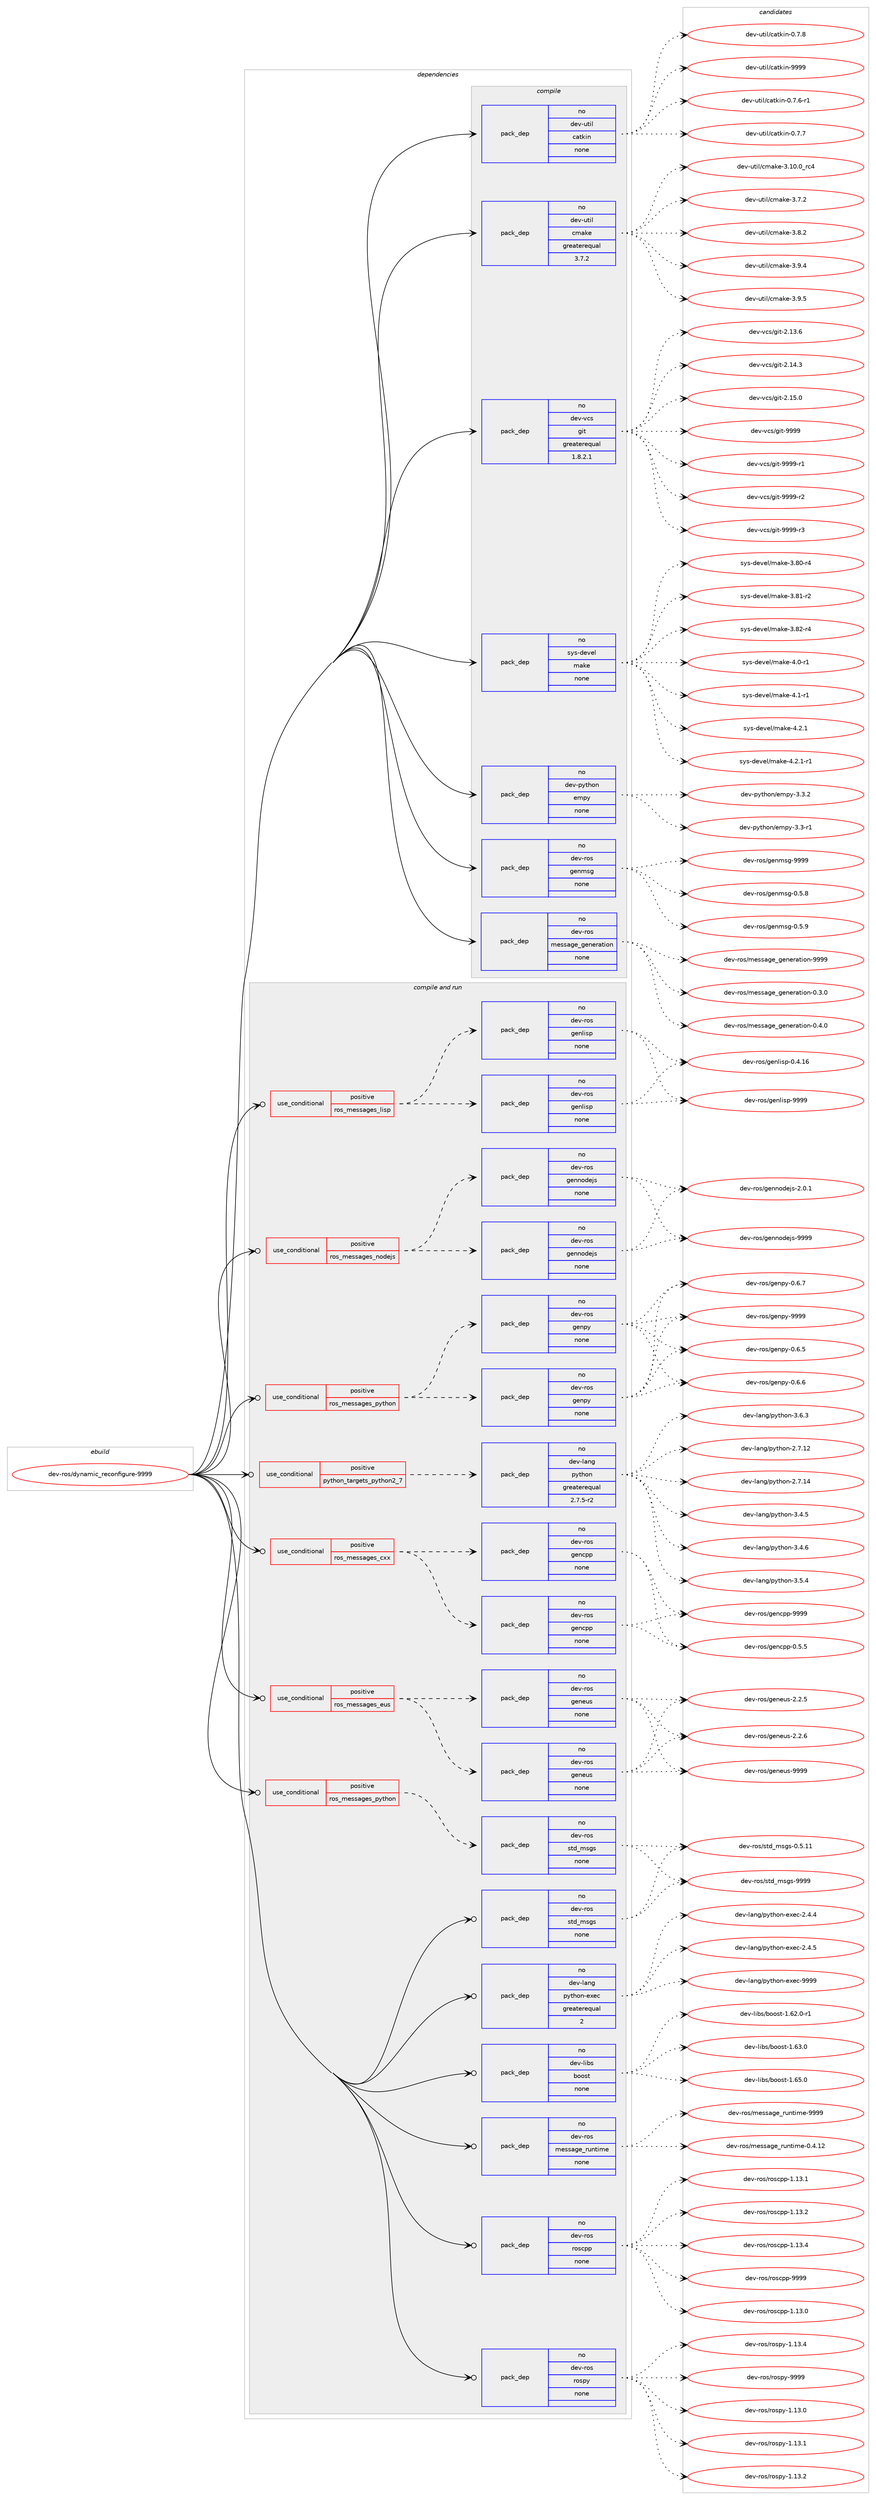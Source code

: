 digraph prolog {

# *************
# Graph options
# *************

newrank=true;
concentrate=true;
compound=true;
graph [rankdir=LR,fontname=Helvetica,fontsize=10,ranksep=1.5];#, ranksep=2.5, nodesep=0.2];
edge  [arrowhead=vee];
node  [fontname=Helvetica,fontsize=10];

# **********
# The ebuild
# **********

subgraph cluster_leftcol {
color=gray;
rank=same;
label=<<i>ebuild</i>>;
id [label="dev-ros/dynamic_reconfigure-9999", color=red, width=4, href="../dev-ros/dynamic_reconfigure-9999.svg"];
}

# ****************
# The dependencies
# ****************

subgraph cluster_midcol {
color=gray;
label=<<i>dependencies</i>>;
subgraph cluster_compile {
fillcolor="#eeeeee";
style=filled;
label=<<i>compile</i>>;
subgraph pack151440 {
dependency200658 [label=<<TABLE BORDER="0" CELLBORDER="1" CELLSPACING="0" CELLPADDING="4" WIDTH="220"><TR><TD ROWSPAN="6" CELLPADDING="30">pack_dep</TD></TR><TR><TD WIDTH="110">no</TD></TR><TR><TD>dev-python</TD></TR><TR><TD>empy</TD></TR><TR><TD>none</TD></TR><TR><TD></TD></TR></TABLE>>, shape=none, color=blue];
}
id:e -> dependency200658:w [weight=20,style="solid",arrowhead="vee"];
subgraph pack151441 {
dependency200659 [label=<<TABLE BORDER="0" CELLBORDER="1" CELLSPACING="0" CELLPADDING="4" WIDTH="220"><TR><TD ROWSPAN="6" CELLPADDING="30">pack_dep</TD></TR><TR><TD WIDTH="110">no</TD></TR><TR><TD>dev-ros</TD></TR><TR><TD>genmsg</TD></TR><TR><TD>none</TD></TR><TR><TD></TD></TR></TABLE>>, shape=none, color=blue];
}
id:e -> dependency200659:w [weight=20,style="solid",arrowhead="vee"];
subgraph pack151442 {
dependency200660 [label=<<TABLE BORDER="0" CELLBORDER="1" CELLSPACING="0" CELLPADDING="4" WIDTH="220"><TR><TD ROWSPAN="6" CELLPADDING="30">pack_dep</TD></TR><TR><TD WIDTH="110">no</TD></TR><TR><TD>dev-ros</TD></TR><TR><TD>message_generation</TD></TR><TR><TD>none</TD></TR><TR><TD></TD></TR></TABLE>>, shape=none, color=blue];
}
id:e -> dependency200660:w [weight=20,style="solid",arrowhead="vee"];
subgraph pack151443 {
dependency200661 [label=<<TABLE BORDER="0" CELLBORDER="1" CELLSPACING="0" CELLPADDING="4" WIDTH="220"><TR><TD ROWSPAN="6" CELLPADDING="30">pack_dep</TD></TR><TR><TD WIDTH="110">no</TD></TR><TR><TD>dev-util</TD></TR><TR><TD>catkin</TD></TR><TR><TD>none</TD></TR><TR><TD></TD></TR></TABLE>>, shape=none, color=blue];
}
id:e -> dependency200661:w [weight=20,style="solid",arrowhead="vee"];
subgraph pack151444 {
dependency200662 [label=<<TABLE BORDER="0" CELLBORDER="1" CELLSPACING="0" CELLPADDING="4" WIDTH="220"><TR><TD ROWSPAN="6" CELLPADDING="30">pack_dep</TD></TR><TR><TD WIDTH="110">no</TD></TR><TR><TD>dev-util</TD></TR><TR><TD>cmake</TD></TR><TR><TD>greaterequal</TD></TR><TR><TD>3.7.2</TD></TR></TABLE>>, shape=none, color=blue];
}
id:e -> dependency200662:w [weight=20,style="solid",arrowhead="vee"];
subgraph pack151445 {
dependency200663 [label=<<TABLE BORDER="0" CELLBORDER="1" CELLSPACING="0" CELLPADDING="4" WIDTH="220"><TR><TD ROWSPAN="6" CELLPADDING="30">pack_dep</TD></TR><TR><TD WIDTH="110">no</TD></TR><TR><TD>dev-vcs</TD></TR><TR><TD>git</TD></TR><TR><TD>greaterequal</TD></TR><TR><TD>1.8.2.1</TD></TR></TABLE>>, shape=none, color=blue];
}
id:e -> dependency200663:w [weight=20,style="solid",arrowhead="vee"];
subgraph pack151446 {
dependency200664 [label=<<TABLE BORDER="0" CELLBORDER="1" CELLSPACING="0" CELLPADDING="4" WIDTH="220"><TR><TD ROWSPAN="6" CELLPADDING="30">pack_dep</TD></TR><TR><TD WIDTH="110">no</TD></TR><TR><TD>sys-devel</TD></TR><TR><TD>make</TD></TR><TR><TD>none</TD></TR><TR><TD></TD></TR></TABLE>>, shape=none, color=blue];
}
id:e -> dependency200664:w [weight=20,style="solid",arrowhead="vee"];
}
subgraph cluster_compileandrun {
fillcolor="#eeeeee";
style=filled;
label=<<i>compile and run</i>>;
subgraph cond45231 {
dependency200665 [label=<<TABLE BORDER="0" CELLBORDER="1" CELLSPACING="0" CELLPADDING="4"><TR><TD ROWSPAN="3" CELLPADDING="10">use_conditional</TD></TR><TR><TD>positive</TD></TR><TR><TD>python_targets_python2_7</TD></TR></TABLE>>, shape=none, color=red];
subgraph pack151447 {
dependency200666 [label=<<TABLE BORDER="0" CELLBORDER="1" CELLSPACING="0" CELLPADDING="4" WIDTH="220"><TR><TD ROWSPAN="6" CELLPADDING="30">pack_dep</TD></TR><TR><TD WIDTH="110">no</TD></TR><TR><TD>dev-lang</TD></TR><TR><TD>python</TD></TR><TR><TD>greaterequal</TD></TR><TR><TD>2.7.5-r2</TD></TR></TABLE>>, shape=none, color=blue];
}
dependency200665:e -> dependency200666:w [weight=20,style="dashed",arrowhead="vee"];
}
id:e -> dependency200665:w [weight=20,style="solid",arrowhead="odotvee"];
subgraph cond45232 {
dependency200667 [label=<<TABLE BORDER="0" CELLBORDER="1" CELLSPACING="0" CELLPADDING="4"><TR><TD ROWSPAN="3" CELLPADDING="10">use_conditional</TD></TR><TR><TD>positive</TD></TR><TR><TD>ros_messages_cxx</TD></TR></TABLE>>, shape=none, color=red];
subgraph pack151448 {
dependency200668 [label=<<TABLE BORDER="0" CELLBORDER="1" CELLSPACING="0" CELLPADDING="4" WIDTH="220"><TR><TD ROWSPAN="6" CELLPADDING="30">pack_dep</TD></TR><TR><TD WIDTH="110">no</TD></TR><TR><TD>dev-ros</TD></TR><TR><TD>gencpp</TD></TR><TR><TD>none</TD></TR><TR><TD></TD></TR></TABLE>>, shape=none, color=blue];
}
dependency200667:e -> dependency200668:w [weight=20,style="dashed",arrowhead="vee"];
subgraph pack151449 {
dependency200669 [label=<<TABLE BORDER="0" CELLBORDER="1" CELLSPACING="0" CELLPADDING="4" WIDTH="220"><TR><TD ROWSPAN="6" CELLPADDING="30">pack_dep</TD></TR><TR><TD WIDTH="110">no</TD></TR><TR><TD>dev-ros</TD></TR><TR><TD>gencpp</TD></TR><TR><TD>none</TD></TR><TR><TD></TD></TR></TABLE>>, shape=none, color=blue];
}
dependency200667:e -> dependency200669:w [weight=20,style="dashed",arrowhead="vee"];
}
id:e -> dependency200667:w [weight=20,style="solid",arrowhead="odotvee"];
subgraph cond45233 {
dependency200670 [label=<<TABLE BORDER="0" CELLBORDER="1" CELLSPACING="0" CELLPADDING="4"><TR><TD ROWSPAN="3" CELLPADDING="10">use_conditional</TD></TR><TR><TD>positive</TD></TR><TR><TD>ros_messages_eus</TD></TR></TABLE>>, shape=none, color=red];
subgraph pack151450 {
dependency200671 [label=<<TABLE BORDER="0" CELLBORDER="1" CELLSPACING="0" CELLPADDING="4" WIDTH="220"><TR><TD ROWSPAN="6" CELLPADDING="30">pack_dep</TD></TR><TR><TD WIDTH="110">no</TD></TR><TR><TD>dev-ros</TD></TR><TR><TD>geneus</TD></TR><TR><TD>none</TD></TR><TR><TD></TD></TR></TABLE>>, shape=none, color=blue];
}
dependency200670:e -> dependency200671:w [weight=20,style="dashed",arrowhead="vee"];
subgraph pack151451 {
dependency200672 [label=<<TABLE BORDER="0" CELLBORDER="1" CELLSPACING="0" CELLPADDING="4" WIDTH="220"><TR><TD ROWSPAN="6" CELLPADDING="30">pack_dep</TD></TR><TR><TD WIDTH="110">no</TD></TR><TR><TD>dev-ros</TD></TR><TR><TD>geneus</TD></TR><TR><TD>none</TD></TR><TR><TD></TD></TR></TABLE>>, shape=none, color=blue];
}
dependency200670:e -> dependency200672:w [weight=20,style="dashed",arrowhead="vee"];
}
id:e -> dependency200670:w [weight=20,style="solid",arrowhead="odotvee"];
subgraph cond45234 {
dependency200673 [label=<<TABLE BORDER="0" CELLBORDER="1" CELLSPACING="0" CELLPADDING="4"><TR><TD ROWSPAN="3" CELLPADDING="10">use_conditional</TD></TR><TR><TD>positive</TD></TR><TR><TD>ros_messages_lisp</TD></TR></TABLE>>, shape=none, color=red];
subgraph pack151452 {
dependency200674 [label=<<TABLE BORDER="0" CELLBORDER="1" CELLSPACING="0" CELLPADDING="4" WIDTH="220"><TR><TD ROWSPAN="6" CELLPADDING="30">pack_dep</TD></TR><TR><TD WIDTH="110">no</TD></TR><TR><TD>dev-ros</TD></TR><TR><TD>genlisp</TD></TR><TR><TD>none</TD></TR><TR><TD></TD></TR></TABLE>>, shape=none, color=blue];
}
dependency200673:e -> dependency200674:w [weight=20,style="dashed",arrowhead="vee"];
subgraph pack151453 {
dependency200675 [label=<<TABLE BORDER="0" CELLBORDER="1" CELLSPACING="0" CELLPADDING="4" WIDTH="220"><TR><TD ROWSPAN="6" CELLPADDING="30">pack_dep</TD></TR><TR><TD WIDTH="110">no</TD></TR><TR><TD>dev-ros</TD></TR><TR><TD>genlisp</TD></TR><TR><TD>none</TD></TR><TR><TD></TD></TR></TABLE>>, shape=none, color=blue];
}
dependency200673:e -> dependency200675:w [weight=20,style="dashed",arrowhead="vee"];
}
id:e -> dependency200673:w [weight=20,style="solid",arrowhead="odotvee"];
subgraph cond45235 {
dependency200676 [label=<<TABLE BORDER="0" CELLBORDER="1" CELLSPACING="0" CELLPADDING="4"><TR><TD ROWSPAN="3" CELLPADDING="10">use_conditional</TD></TR><TR><TD>positive</TD></TR><TR><TD>ros_messages_nodejs</TD></TR></TABLE>>, shape=none, color=red];
subgraph pack151454 {
dependency200677 [label=<<TABLE BORDER="0" CELLBORDER="1" CELLSPACING="0" CELLPADDING="4" WIDTH="220"><TR><TD ROWSPAN="6" CELLPADDING="30">pack_dep</TD></TR><TR><TD WIDTH="110">no</TD></TR><TR><TD>dev-ros</TD></TR><TR><TD>gennodejs</TD></TR><TR><TD>none</TD></TR><TR><TD></TD></TR></TABLE>>, shape=none, color=blue];
}
dependency200676:e -> dependency200677:w [weight=20,style="dashed",arrowhead="vee"];
subgraph pack151455 {
dependency200678 [label=<<TABLE BORDER="0" CELLBORDER="1" CELLSPACING="0" CELLPADDING="4" WIDTH="220"><TR><TD ROWSPAN="6" CELLPADDING="30">pack_dep</TD></TR><TR><TD WIDTH="110">no</TD></TR><TR><TD>dev-ros</TD></TR><TR><TD>gennodejs</TD></TR><TR><TD>none</TD></TR><TR><TD></TD></TR></TABLE>>, shape=none, color=blue];
}
dependency200676:e -> dependency200678:w [weight=20,style="dashed",arrowhead="vee"];
}
id:e -> dependency200676:w [weight=20,style="solid",arrowhead="odotvee"];
subgraph cond45236 {
dependency200679 [label=<<TABLE BORDER="0" CELLBORDER="1" CELLSPACING="0" CELLPADDING="4"><TR><TD ROWSPAN="3" CELLPADDING="10">use_conditional</TD></TR><TR><TD>positive</TD></TR><TR><TD>ros_messages_python</TD></TR></TABLE>>, shape=none, color=red];
subgraph pack151456 {
dependency200680 [label=<<TABLE BORDER="0" CELLBORDER="1" CELLSPACING="0" CELLPADDING="4" WIDTH="220"><TR><TD ROWSPAN="6" CELLPADDING="30">pack_dep</TD></TR><TR><TD WIDTH="110">no</TD></TR><TR><TD>dev-ros</TD></TR><TR><TD>genpy</TD></TR><TR><TD>none</TD></TR><TR><TD></TD></TR></TABLE>>, shape=none, color=blue];
}
dependency200679:e -> dependency200680:w [weight=20,style="dashed",arrowhead="vee"];
subgraph pack151457 {
dependency200681 [label=<<TABLE BORDER="0" CELLBORDER="1" CELLSPACING="0" CELLPADDING="4" WIDTH="220"><TR><TD ROWSPAN="6" CELLPADDING="30">pack_dep</TD></TR><TR><TD WIDTH="110">no</TD></TR><TR><TD>dev-ros</TD></TR><TR><TD>genpy</TD></TR><TR><TD>none</TD></TR><TR><TD></TD></TR></TABLE>>, shape=none, color=blue];
}
dependency200679:e -> dependency200681:w [weight=20,style="dashed",arrowhead="vee"];
}
id:e -> dependency200679:w [weight=20,style="solid",arrowhead="odotvee"];
subgraph cond45237 {
dependency200682 [label=<<TABLE BORDER="0" CELLBORDER="1" CELLSPACING="0" CELLPADDING="4"><TR><TD ROWSPAN="3" CELLPADDING="10">use_conditional</TD></TR><TR><TD>positive</TD></TR><TR><TD>ros_messages_python</TD></TR></TABLE>>, shape=none, color=red];
subgraph pack151458 {
dependency200683 [label=<<TABLE BORDER="0" CELLBORDER="1" CELLSPACING="0" CELLPADDING="4" WIDTH="220"><TR><TD ROWSPAN="6" CELLPADDING="30">pack_dep</TD></TR><TR><TD WIDTH="110">no</TD></TR><TR><TD>dev-ros</TD></TR><TR><TD>std_msgs</TD></TR><TR><TD>none</TD></TR><TR><TD></TD></TR></TABLE>>, shape=none, color=blue];
}
dependency200682:e -> dependency200683:w [weight=20,style="dashed",arrowhead="vee"];
}
id:e -> dependency200682:w [weight=20,style="solid",arrowhead="odotvee"];
subgraph pack151459 {
dependency200684 [label=<<TABLE BORDER="0" CELLBORDER="1" CELLSPACING="0" CELLPADDING="4" WIDTH="220"><TR><TD ROWSPAN="6" CELLPADDING="30">pack_dep</TD></TR><TR><TD WIDTH="110">no</TD></TR><TR><TD>dev-lang</TD></TR><TR><TD>python-exec</TD></TR><TR><TD>greaterequal</TD></TR><TR><TD>2</TD></TR></TABLE>>, shape=none, color=blue];
}
id:e -> dependency200684:w [weight=20,style="solid",arrowhead="odotvee"];
subgraph pack151460 {
dependency200685 [label=<<TABLE BORDER="0" CELLBORDER="1" CELLSPACING="0" CELLPADDING="4" WIDTH="220"><TR><TD ROWSPAN="6" CELLPADDING="30">pack_dep</TD></TR><TR><TD WIDTH="110">no</TD></TR><TR><TD>dev-libs</TD></TR><TR><TD>boost</TD></TR><TR><TD>none</TD></TR><TR><TD></TD></TR></TABLE>>, shape=none, color=blue];
}
id:e -> dependency200685:w [weight=20,style="solid",arrowhead="odotvee"];
subgraph pack151461 {
dependency200686 [label=<<TABLE BORDER="0" CELLBORDER="1" CELLSPACING="0" CELLPADDING="4" WIDTH="220"><TR><TD ROWSPAN="6" CELLPADDING="30">pack_dep</TD></TR><TR><TD WIDTH="110">no</TD></TR><TR><TD>dev-ros</TD></TR><TR><TD>message_runtime</TD></TR><TR><TD>none</TD></TR><TR><TD></TD></TR></TABLE>>, shape=none, color=blue];
}
id:e -> dependency200686:w [weight=20,style="solid",arrowhead="odotvee"];
subgraph pack151462 {
dependency200687 [label=<<TABLE BORDER="0" CELLBORDER="1" CELLSPACING="0" CELLPADDING="4" WIDTH="220"><TR><TD ROWSPAN="6" CELLPADDING="30">pack_dep</TD></TR><TR><TD WIDTH="110">no</TD></TR><TR><TD>dev-ros</TD></TR><TR><TD>roscpp</TD></TR><TR><TD>none</TD></TR><TR><TD></TD></TR></TABLE>>, shape=none, color=blue];
}
id:e -> dependency200687:w [weight=20,style="solid",arrowhead="odotvee"];
subgraph pack151463 {
dependency200688 [label=<<TABLE BORDER="0" CELLBORDER="1" CELLSPACING="0" CELLPADDING="4" WIDTH="220"><TR><TD ROWSPAN="6" CELLPADDING="30">pack_dep</TD></TR><TR><TD WIDTH="110">no</TD></TR><TR><TD>dev-ros</TD></TR><TR><TD>rospy</TD></TR><TR><TD>none</TD></TR><TR><TD></TD></TR></TABLE>>, shape=none, color=blue];
}
id:e -> dependency200688:w [weight=20,style="solid",arrowhead="odotvee"];
subgraph pack151464 {
dependency200689 [label=<<TABLE BORDER="0" CELLBORDER="1" CELLSPACING="0" CELLPADDING="4" WIDTH="220"><TR><TD ROWSPAN="6" CELLPADDING="30">pack_dep</TD></TR><TR><TD WIDTH="110">no</TD></TR><TR><TD>dev-ros</TD></TR><TR><TD>std_msgs</TD></TR><TR><TD>none</TD></TR><TR><TD></TD></TR></TABLE>>, shape=none, color=blue];
}
id:e -> dependency200689:w [weight=20,style="solid",arrowhead="odotvee"];
}
subgraph cluster_run {
fillcolor="#eeeeee";
style=filled;
label=<<i>run</i>>;
}
}

# **************
# The candidates
# **************

subgraph cluster_choices {
rank=same;
color=gray;
label=<<i>candidates</i>>;

subgraph choice151440 {
color=black;
nodesep=1;
choice1001011184511212111610411111047101109112121455146514511449 [label="dev-python/empy-3.3-r1", color=red, width=4,href="../dev-python/empy-3.3-r1.svg"];
choice1001011184511212111610411111047101109112121455146514650 [label="dev-python/empy-3.3.2", color=red, width=4,href="../dev-python/empy-3.3.2.svg"];
dependency200658:e -> choice1001011184511212111610411111047101109112121455146514511449:w [style=dotted,weight="100"];
dependency200658:e -> choice1001011184511212111610411111047101109112121455146514650:w [style=dotted,weight="100"];
}
subgraph choice151441 {
color=black;
nodesep=1;
choice1001011184511411111547103101110109115103454846534656 [label="dev-ros/genmsg-0.5.8", color=red, width=4,href="../dev-ros/genmsg-0.5.8.svg"];
choice1001011184511411111547103101110109115103454846534657 [label="dev-ros/genmsg-0.5.9", color=red, width=4,href="../dev-ros/genmsg-0.5.9.svg"];
choice10010111845114111115471031011101091151034557575757 [label="dev-ros/genmsg-9999", color=red, width=4,href="../dev-ros/genmsg-9999.svg"];
dependency200659:e -> choice1001011184511411111547103101110109115103454846534656:w [style=dotted,weight="100"];
dependency200659:e -> choice1001011184511411111547103101110109115103454846534657:w [style=dotted,weight="100"];
dependency200659:e -> choice10010111845114111115471031011101091151034557575757:w [style=dotted,weight="100"];
}
subgraph choice151442 {
color=black;
nodesep=1;
choice1001011184511411111547109101115115971031019510310111010111497116105111110454846514648 [label="dev-ros/message_generation-0.3.0", color=red, width=4,href="../dev-ros/message_generation-0.3.0.svg"];
choice1001011184511411111547109101115115971031019510310111010111497116105111110454846524648 [label="dev-ros/message_generation-0.4.0", color=red, width=4,href="../dev-ros/message_generation-0.4.0.svg"];
choice10010111845114111115471091011151159710310195103101110101114971161051111104557575757 [label="dev-ros/message_generation-9999", color=red, width=4,href="../dev-ros/message_generation-9999.svg"];
dependency200660:e -> choice1001011184511411111547109101115115971031019510310111010111497116105111110454846514648:w [style=dotted,weight="100"];
dependency200660:e -> choice1001011184511411111547109101115115971031019510310111010111497116105111110454846524648:w [style=dotted,weight="100"];
dependency200660:e -> choice10010111845114111115471091011151159710310195103101110101114971161051111104557575757:w [style=dotted,weight="100"];
}
subgraph choice151443 {
color=black;
nodesep=1;
choice100101118451171161051084799971161071051104548465546544511449 [label="dev-util/catkin-0.7.6-r1", color=red, width=4,href="../dev-util/catkin-0.7.6-r1.svg"];
choice10010111845117116105108479997116107105110454846554655 [label="dev-util/catkin-0.7.7", color=red, width=4,href="../dev-util/catkin-0.7.7.svg"];
choice10010111845117116105108479997116107105110454846554656 [label="dev-util/catkin-0.7.8", color=red, width=4,href="../dev-util/catkin-0.7.8.svg"];
choice100101118451171161051084799971161071051104557575757 [label="dev-util/catkin-9999", color=red, width=4,href="../dev-util/catkin-9999.svg"];
dependency200661:e -> choice100101118451171161051084799971161071051104548465546544511449:w [style=dotted,weight="100"];
dependency200661:e -> choice10010111845117116105108479997116107105110454846554655:w [style=dotted,weight="100"];
dependency200661:e -> choice10010111845117116105108479997116107105110454846554656:w [style=dotted,weight="100"];
dependency200661:e -> choice100101118451171161051084799971161071051104557575757:w [style=dotted,weight="100"];
}
subgraph choice151444 {
color=black;
nodesep=1;
choice1001011184511711610510847991099710710145514649484648951149952 [label="dev-util/cmake-3.10.0_rc4", color=red, width=4,href="../dev-util/cmake-3.10.0_rc4.svg"];
choice10010111845117116105108479910997107101455146554650 [label="dev-util/cmake-3.7.2", color=red, width=4,href="../dev-util/cmake-3.7.2.svg"];
choice10010111845117116105108479910997107101455146564650 [label="dev-util/cmake-3.8.2", color=red, width=4,href="../dev-util/cmake-3.8.2.svg"];
choice10010111845117116105108479910997107101455146574652 [label="dev-util/cmake-3.9.4", color=red, width=4,href="../dev-util/cmake-3.9.4.svg"];
choice10010111845117116105108479910997107101455146574653 [label="dev-util/cmake-3.9.5", color=red, width=4,href="../dev-util/cmake-3.9.5.svg"];
dependency200662:e -> choice1001011184511711610510847991099710710145514649484648951149952:w [style=dotted,weight="100"];
dependency200662:e -> choice10010111845117116105108479910997107101455146554650:w [style=dotted,weight="100"];
dependency200662:e -> choice10010111845117116105108479910997107101455146564650:w [style=dotted,weight="100"];
dependency200662:e -> choice10010111845117116105108479910997107101455146574652:w [style=dotted,weight="100"];
dependency200662:e -> choice10010111845117116105108479910997107101455146574653:w [style=dotted,weight="100"];
}
subgraph choice151445 {
color=black;
nodesep=1;
choice10010111845118991154710310511645504649514654 [label="dev-vcs/git-2.13.6", color=red, width=4,href="../dev-vcs/git-2.13.6.svg"];
choice10010111845118991154710310511645504649524651 [label="dev-vcs/git-2.14.3", color=red, width=4,href="../dev-vcs/git-2.14.3.svg"];
choice10010111845118991154710310511645504649534648 [label="dev-vcs/git-2.15.0", color=red, width=4,href="../dev-vcs/git-2.15.0.svg"];
choice1001011184511899115471031051164557575757 [label="dev-vcs/git-9999", color=red, width=4,href="../dev-vcs/git-9999.svg"];
choice10010111845118991154710310511645575757574511449 [label="dev-vcs/git-9999-r1", color=red, width=4,href="../dev-vcs/git-9999-r1.svg"];
choice10010111845118991154710310511645575757574511450 [label="dev-vcs/git-9999-r2", color=red, width=4,href="../dev-vcs/git-9999-r2.svg"];
choice10010111845118991154710310511645575757574511451 [label="dev-vcs/git-9999-r3", color=red, width=4,href="../dev-vcs/git-9999-r3.svg"];
dependency200663:e -> choice10010111845118991154710310511645504649514654:w [style=dotted,weight="100"];
dependency200663:e -> choice10010111845118991154710310511645504649524651:w [style=dotted,weight="100"];
dependency200663:e -> choice10010111845118991154710310511645504649534648:w [style=dotted,weight="100"];
dependency200663:e -> choice1001011184511899115471031051164557575757:w [style=dotted,weight="100"];
dependency200663:e -> choice10010111845118991154710310511645575757574511449:w [style=dotted,weight="100"];
dependency200663:e -> choice10010111845118991154710310511645575757574511450:w [style=dotted,weight="100"];
dependency200663:e -> choice10010111845118991154710310511645575757574511451:w [style=dotted,weight="100"];
}
subgraph choice151446 {
color=black;
nodesep=1;
choice11512111545100101118101108471099710710145514656484511452 [label="sys-devel/make-3.80-r4", color=red, width=4,href="../sys-devel/make-3.80-r4.svg"];
choice11512111545100101118101108471099710710145514656494511450 [label="sys-devel/make-3.81-r2", color=red, width=4,href="../sys-devel/make-3.81-r2.svg"];
choice11512111545100101118101108471099710710145514656504511452 [label="sys-devel/make-3.82-r4", color=red, width=4,href="../sys-devel/make-3.82-r4.svg"];
choice115121115451001011181011084710997107101455246484511449 [label="sys-devel/make-4.0-r1", color=red, width=4,href="../sys-devel/make-4.0-r1.svg"];
choice115121115451001011181011084710997107101455246494511449 [label="sys-devel/make-4.1-r1", color=red, width=4,href="../sys-devel/make-4.1-r1.svg"];
choice115121115451001011181011084710997107101455246504649 [label="sys-devel/make-4.2.1", color=red, width=4,href="../sys-devel/make-4.2.1.svg"];
choice1151211154510010111810110847109971071014552465046494511449 [label="sys-devel/make-4.2.1-r1", color=red, width=4,href="../sys-devel/make-4.2.1-r1.svg"];
dependency200664:e -> choice11512111545100101118101108471099710710145514656484511452:w [style=dotted,weight="100"];
dependency200664:e -> choice11512111545100101118101108471099710710145514656494511450:w [style=dotted,weight="100"];
dependency200664:e -> choice11512111545100101118101108471099710710145514656504511452:w [style=dotted,weight="100"];
dependency200664:e -> choice115121115451001011181011084710997107101455246484511449:w [style=dotted,weight="100"];
dependency200664:e -> choice115121115451001011181011084710997107101455246494511449:w [style=dotted,weight="100"];
dependency200664:e -> choice115121115451001011181011084710997107101455246504649:w [style=dotted,weight="100"];
dependency200664:e -> choice1151211154510010111810110847109971071014552465046494511449:w [style=dotted,weight="100"];
}
subgraph choice151447 {
color=black;
nodesep=1;
choice10010111845108971101034711212111610411111045504655464950 [label="dev-lang/python-2.7.12", color=red, width=4,href="../dev-lang/python-2.7.12.svg"];
choice10010111845108971101034711212111610411111045504655464952 [label="dev-lang/python-2.7.14", color=red, width=4,href="../dev-lang/python-2.7.14.svg"];
choice100101118451089711010347112121116104111110455146524653 [label="dev-lang/python-3.4.5", color=red, width=4,href="../dev-lang/python-3.4.5.svg"];
choice100101118451089711010347112121116104111110455146524654 [label="dev-lang/python-3.4.6", color=red, width=4,href="../dev-lang/python-3.4.6.svg"];
choice100101118451089711010347112121116104111110455146534652 [label="dev-lang/python-3.5.4", color=red, width=4,href="../dev-lang/python-3.5.4.svg"];
choice100101118451089711010347112121116104111110455146544651 [label="dev-lang/python-3.6.3", color=red, width=4,href="../dev-lang/python-3.6.3.svg"];
dependency200666:e -> choice10010111845108971101034711212111610411111045504655464950:w [style=dotted,weight="100"];
dependency200666:e -> choice10010111845108971101034711212111610411111045504655464952:w [style=dotted,weight="100"];
dependency200666:e -> choice100101118451089711010347112121116104111110455146524653:w [style=dotted,weight="100"];
dependency200666:e -> choice100101118451089711010347112121116104111110455146524654:w [style=dotted,weight="100"];
dependency200666:e -> choice100101118451089711010347112121116104111110455146534652:w [style=dotted,weight="100"];
dependency200666:e -> choice100101118451089711010347112121116104111110455146544651:w [style=dotted,weight="100"];
}
subgraph choice151448 {
color=black;
nodesep=1;
choice100101118451141111154710310111099112112454846534653 [label="dev-ros/gencpp-0.5.5", color=red, width=4,href="../dev-ros/gencpp-0.5.5.svg"];
choice1001011184511411111547103101110991121124557575757 [label="dev-ros/gencpp-9999", color=red, width=4,href="../dev-ros/gencpp-9999.svg"];
dependency200668:e -> choice100101118451141111154710310111099112112454846534653:w [style=dotted,weight="100"];
dependency200668:e -> choice1001011184511411111547103101110991121124557575757:w [style=dotted,weight="100"];
}
subgraph choice151449 {
color=black;
nodesep=1;
choice100101118451141111154710310111099112112454846534653 [label="dev-ros/gencpp-0.5.5", color=red, width=4,href="../dev-ros/gencpp-0.5.5.svg"];
choice1001011184511411111547103101110991121124557575757 [label="dev-ros/gencpp-9999", color=red, width=4,href="../dev-ros/gencpp-9999.svg"];
dependency200669:e -> choice100101118451141111154710310111099112112454846534653:w [style=dotted,weight="100"];
dependency200669:e -> choice1001011184511411111547103101110991121124557575757:w [style=dotted,weight="100"];
}
subgraph choice151450 {
color=black;
nodesep=1;
choice1001011184511411111547103101110101117115455046504653 [label="dev-ros/geneus-2.2.5", color=red, width=4,href="../dev-ros/geneus-2.2.5.svg"];
choice1001011184511411111547103101110101117115455046504654 [label="dev-ros/geneus-2.2.6", color=red, width=4,href="../dev-ros/geneus-2.2.6.svg"];
choice10010111845114111115471031011101011171154557575757 [label="dev-ros/geneus-9999", color=red, width=4,href="../dev-ros/geneus-9999.svg"];
dependency200671:e -> choice1001011184511411111547103101110101117115455046504653:w [style=dotted,weight="100"];
dependency200671:e -> choice1001011184511411111547103101110101117115455046504654:w [style=dotted,weight="100"];
dependency200671:e -> choice10010111845114111115471031011101011171154557575757:w [style=dotted,weight="100"];
}
subgraph choice151451 {
color=black;
nodesep=1;
choice1001011184511411111547103101110101117115455046504653 [label="dev-ros/geneus-2.2.5", color=red, width=4,href="../dev-ros/geneus-2.2.5.svg"];
choice1001011184511411111547103101110101117115455046504654 [label="dev-ros/geneus-2.2.6", color=red, width=4,href="../dev-ros/geneus-2.2.6.svg"];
choice10010111845114111115471031011101011171154557575757 [label="dev-ros/geneus-9999", color=red, width=4,href="../dev-ros/geneus-9999.svg"];
dependency200672:e -> choice1001011184511411111547103101110101117115455046504653:w [style=dotted,weight="100"];
dependency200672:e -> choice1001011184511411111547103101110101117115455046504654:w [style=dotted,weight="100"];
dependency200672:e -> choice10010111845114111115471031011101011171154557575757:w [style=dotted,weight="100"];
}
subgraph choice151452 {
color=black;
nodesep=1;
choice100101118451141111154710310111010810511511245484652464954 [label="dev-ros/genlisp-0.4.16", color=red, width=4,href="../dev-ros/genlisp-0.4.16.svg"];
choice10010111845114111115471031011101081051151124557575757 [label="dev-ros/genlisp-9999", color=red, width=4,href="../dev-ros/genlisp-9999.svg"];
dependency200674:e -> choice100101118451141111154710310111010810511511245484652464954:w [style=dotted,weight="100"];
dependency200674:e -> choice10010111845114111115471031011101081051151124557575757:w [style=dotted,weight="100"];
}
subgraph choice151453 {
color=black;
nodesep=1;
choice100101118451141111154710310111010810511511245484652464954 [label="dev-ros/genlisp-0.4.16", color=red, width=4,href="../dev-ros/genlisp-0.4.16.svg"];
choice10010111845114111115471031011101081051151124557575757 [label="dev-ros/genlisp-9999", color=red, width=4,href="../dev-ros/genlisp-9999.svg"];
dependency200675:e -> choice100101118451141111154710310111010810511511245484652464954:w [style=dotted,weight="100"];
dependency200675:e -> choice10010111845114111115471031011101081051151124557575757:w [style=dotted,weight="100"];
}
subgraph choice151454 {
color=black;
nodesep=1;
choice1001011184511411111547103101110110111100101106115455046484649 [label="dev-ros/gennodejs-2.0.1", color=red, width=4,href="../dev-ros/gennodejs-2.0.1.svg"];
choice10010111845114111115471031011101101111001011061154557575757 [label="dev-ros/gennodejs-9999", color=red, width=4,href="../dev-ros/gennodejs-9999.svg"];
dependency200677:e -> choice1001011184511411111547103101110110111100101106115455046484649:w [style=dotted,weight="100"];
dependency200677:e -> choice10010111845114111115471031011101101111001011061154557575757:w [style=dotted,weight="100"];
}
subgraph choice151455 {
color=black;
nodesep=1;
choice1001011184511411111547103101110110111100101106115455046484649 [label="dev-ros/gennodejs-2.0.1", color=red, width=4,href="../dev-ros/gennodejs-2.0.1.svg"];
choice10010111845114111115471031011101101111001011061154557575757 [label="dev-ros/gennodejs-9999", color=red, width=4,href="../dev-ros/gennodejs-9999.svg"];
dependency200678:e -> choice1001011184511411111547103101110110111100101106115455046484649:w [style=dotted,weight="100"];
dependency200678:e -> choice10010111845114111115471031011101101111001011061154557575757:w [style=dotted,weight="100"];
}
subgraph choice151456 {
color=black;
nodesep=1;
choice1001011184511411111547103101110112121454846544653 [label="dev-ros/genpy-0.6.5", color=red, width=4,href="../dev-ros/genpy-0.6.5.svg"];
choice1001011184511411111547103101110112121454846544654 [label="dev-ros/genpy-0.6.6", color=red, width=4,href="../dev-ros/genpy-0.6.6.svg"];
choice1001011184511411111547103101110112121454846544655 [label="dev-ros/genpy-0.6.7", color=red, width=4,href="../dev-ros/genpy-0.6.7.svg"];
choice10010111845114111115471031011101121214557575757 [label="dev-ros/genpy-9999", color=red, width=4,href="../dev-ros/genpy-9999.svg"];
dependency200680:e -> choice1001011184511411111547103101110112121454846544653:w [style=dotted,weight="100"];
dependency200680:e -> choice1001011184511411111547103101110112121454846544654:w [style=dotted,weight="100"];
dependency200680:e -> choice1001011184511411111547103101110112121454846544655:w [style=dotted,weight="100"];
dependency200680:e -> choice10010111845114111115471031011101121214557575757:w [style=dotted,weight="100"];
}
subgraph choice151457 {
color=black;
nodesep=1;
choice1001011184511411111547103101110112121454846544653 [label="dev-ros/genpy-0.6.5", color=red, width=4,href="../dev-ros/genpy-0.6.5.svg"];
choice1001011184511411111547103101110112121454846544654 [label="dev-ros/genpy-0.6.6", color=red, width=4,href="../dev-ros/genpy-0.6.6.svg"];
choice1001011184511411111547103101110112121454846544655 [label="dev-ros/genpy-0.6.7", color=red, width=4,href="../dev-ros/genpy-0.6.7.svg"];
choice10010111845114111115471031011101121214557575757 [label="dev-ros/genpy-9999", color=red, width=4,href="../dev-ros/genpy-9999.svg"];
dependency200681:e -> choice1001011184511411111547103101110112121454846544653:w [style=dotted,weight="100"];
dependency200681:e -> choice1001011184511411111547103101110112121454846544654:w [style=dotted,weight="100"];
dependency200681:e -> choice1001011184511411111547103101110112121454846544655:w [style=dotted,weight="100"];
dependency200681:e -> choice10010111845114111115471031011101121214557575757:w [style=dotted,weight="100"];
}
subgraph choice151458 {
color=black;
nodesep=1;
choice10010111845114111115471151161009510911510311545484653464949 [label="dev-ros/std_msgs-0.5.11", color=red, width=4,href="../dev-ros/std_msgs-0.5.11.svg"];
choice1001011184511411111547115116100951091151031154557575757 [label="dev-ros/std_msgs-9999", color=red, width=4,href="../dev-ros/std_msgs-9999.svg"];
dependency200683:e -> choice10010111845114111115471151161009510911510311545484653464949:w [style=dotted,weight="100"];
dependency200683:e -> choice1001011184511411111547115116100951091151031154557575757:w [style=dotted,weight="100"];
}
subgraph choice151459 {
color=black;
nodesep=1;
choice1001011184510897110103471121211161041111104510112010199455046524652 [label="dev-lang/python-exec-2.4.4", color=red, width=4,href="../dev-lang/python-exec-2.4.4.svg"];
choice1001011184510897110103471121211161041111104510112010199455046524653 [label="dev-lang/python-exec-2.4.5", color=red, width=4,href="../dev-lang/python-exec-2.4.5.svg"];
choice10010111845108971101034711212111610411111045101120101994557575757 [label="dev-lang/python-exec-9999", color=red, width=4,href="../dev-lang/python-exec-9999.svg"];
dependency200684:e -> choice1001011184510897110103471121211161041111104510112010199455046524652:w [style=dotted,weight="100"];
dependency200684:e -> choice1001011184510897110103471121211161041111104510112010199455046524653:w [style=dotted,weight="100"];
dependency200684:e -> choice10010111845108971101034711212111610411111045101120101994557575757:w [style=dotted,weight="100"];
}
subgraph choice151460 {
color=black;
nodesep=1;
choice10010111845108105981154798111111115116454946545046484511449 [label="dev-libs/boost-1.62.0-r1", color=red, width=4,href="../dev-libs/boost-1.62.0-r1.svg"];
choice1001011184510810598115479811111111511645494654514648 [label="dev-libs/boost-1.63.0", color=red, width=4,href="../dev-libs/boost-1.63.0.svg"];
choice1001011184510810598115479811111111511645494654534648 [label="dev-libs/boost-1.65.0", color=red, width=4,href="../dev-libs/boost-1.65.0.svg"];
dependency200685:e -> choice10010111845108105981154798111111115116454946545046484511449:w [style=dotted,weight="100"];
dependency200685:e -> choice1001011184510810598115479811111111511645494654514648:w [style=dotted,weight="100"];
dependency200685:e -> choice1001011184510810598115479811111111511645494654534648:w [style=dotted,weight="100"];
}
subgraph choice151461 {
color=black;
nodesep=1;
choice1001011184511411111547109101115115971031019511411711011610510910145484652464950 [label="dev-ros/message_runtime-0.4.12", color=red, width=4,href="../dev-ros/message_runtime-0.4.12.svg"];
choice100101118451141111154710910111511597103101951141171101161051091014557575757 [label="dev-ros/message_runtime-9999", color=red, width=4,href="../dev-ros/message_runtime-9999.svg"];
dependency200686:e -> choice1001011184511411111547109101115115971031019511411711011610510910145484652464950:w [style=dotted,weight="100"];
dependency200686:e -> choice100101118451141111154710910111511597103101951141171101161051091014557575757:w [style=dotted,weight="100"];
}
subgraph choice151462 {
color=black;
nodesep=1;
choice10010111845114111115471141111159911211245494649514648 [label="dev-ros/roscpp-1.13.0", color=red, width=4,href="../dev-ros/roscpp-1.13.0.svg"];
choice10010111845114111115471141111159911211245494649514649 [label="dev-ros/roscpp-1.13.1", color=red, width=4,href="../dev-ros/roscpp-1.13.1.svg"];
choice10010111845114111115471141111159911211245494649514650 [label="dev-ros/roscpp-1.13.2", color=red, width=4,href="../dev-ros/roscpp-1.13.2.svg"];
choice10010111845114111115471141111159911211245494649514652 [label="dev-ros/roscpp-1.13.4", color=red, width=4,href="../dev-ros/roscpp-1.13.4.svg"];
choice1001011184511411111547114111115991121124557575757 [label="dev-ros/roscpp-9999", color=red, width=4,href="../dev-ros/roscpp-9999.svg"];
dependency200687:e -> choice10010111845114111115471141111159911211245494649514648:w [style=dotted,weight="100"];
dependency200687:e -> choice10010111845114111115471141111159911211245494649514649:w [style=dotted,weight="100"];
dependency200687:e -> choice10010111845114111115471141111159911211245494649514650:w [style=dotted,weight="100"];
dependency200687:e -> choice10010111845114111115471141111159911211245494649514652:w [style=dotted,weight="100"];
dependency200687:e -> choice1001011184511411111547114111115991121124557575757:w [style=dotted,weight="100"];
}
subgraph choice151463 {
color=black;
nodesep=1;
choice100101118451141111154711411111511212145494649514648 [label="dev-ros/rospy-1.13.0", color=red, width=4,href="../dev-ros/rospy-1.13.0.svg"];
choice100101118451141111154711411111511212145494649514649 [label="dev-ros/rospy-1.13.1", color=red, width=4,href="../dev-ros/rospy-1.13.1.svg"];
choice100101118451141111154711411111511212145494649514650 [label="dev-ros/rospy-1.13.2", color=red, width=4,href="../dev-ros/rospy-1.13.2.svg"];
choice100101118451141111154711411111511212145494649514652 [label="dev-ros/rospy-1.13.4", color=red, width=4,href="../dev-ros/rospy-1.13.4.svg"];
choice10010111845114111115471141111151121214557575757 [label="dev-ros/rospy-9999", color=red, width=4,href="../dev-ros/rospy-9999.svg"];
dependency200688:e -> choice100101118451141111154711411111511212145494649514648:w [style=dotted,weight="100"];
dependency200688:e -> choice100101118451141111154711411111511212145494649514649:w [style=dotted,weight="100"];
dependency200688:e -> choice100101118451141111154711411111511212145494649514650:w [style=dotted,weight="100"];
dependency200688:e -> choice100101118451141111154711411111511212145494649514652:w [style=dotted,weight="100"];
dependency200688:e -> choice10010111845114111115471141111151121214557575757:w [style=dotted,weight="100"];
}
subgraph choice151464 {
color=black;
nodesep=1;
choice10010111845114111115471151161009510911510311545484653464949 [label="dev-ros/std_msgs-0.5.11", color=red, width=4,href="../dev-ros/std_msgs-0.5.11.svg"];
choice1001011184511411111547115116100951091151031154557575757 [label="dev-ros/std_msgs-9999", color=red, width=4,href="../dev-ros/std_msgs-9999.svg"];
dependency200689:e -> choice10010111845114111115471151161009510911510311545484653464949:w [style=dotted,weight="100"];
dependency200689:e -> choice1001011184511411111547115116100951091151031154557575757:w [style=dotted,weight="100"];
}
}

}
